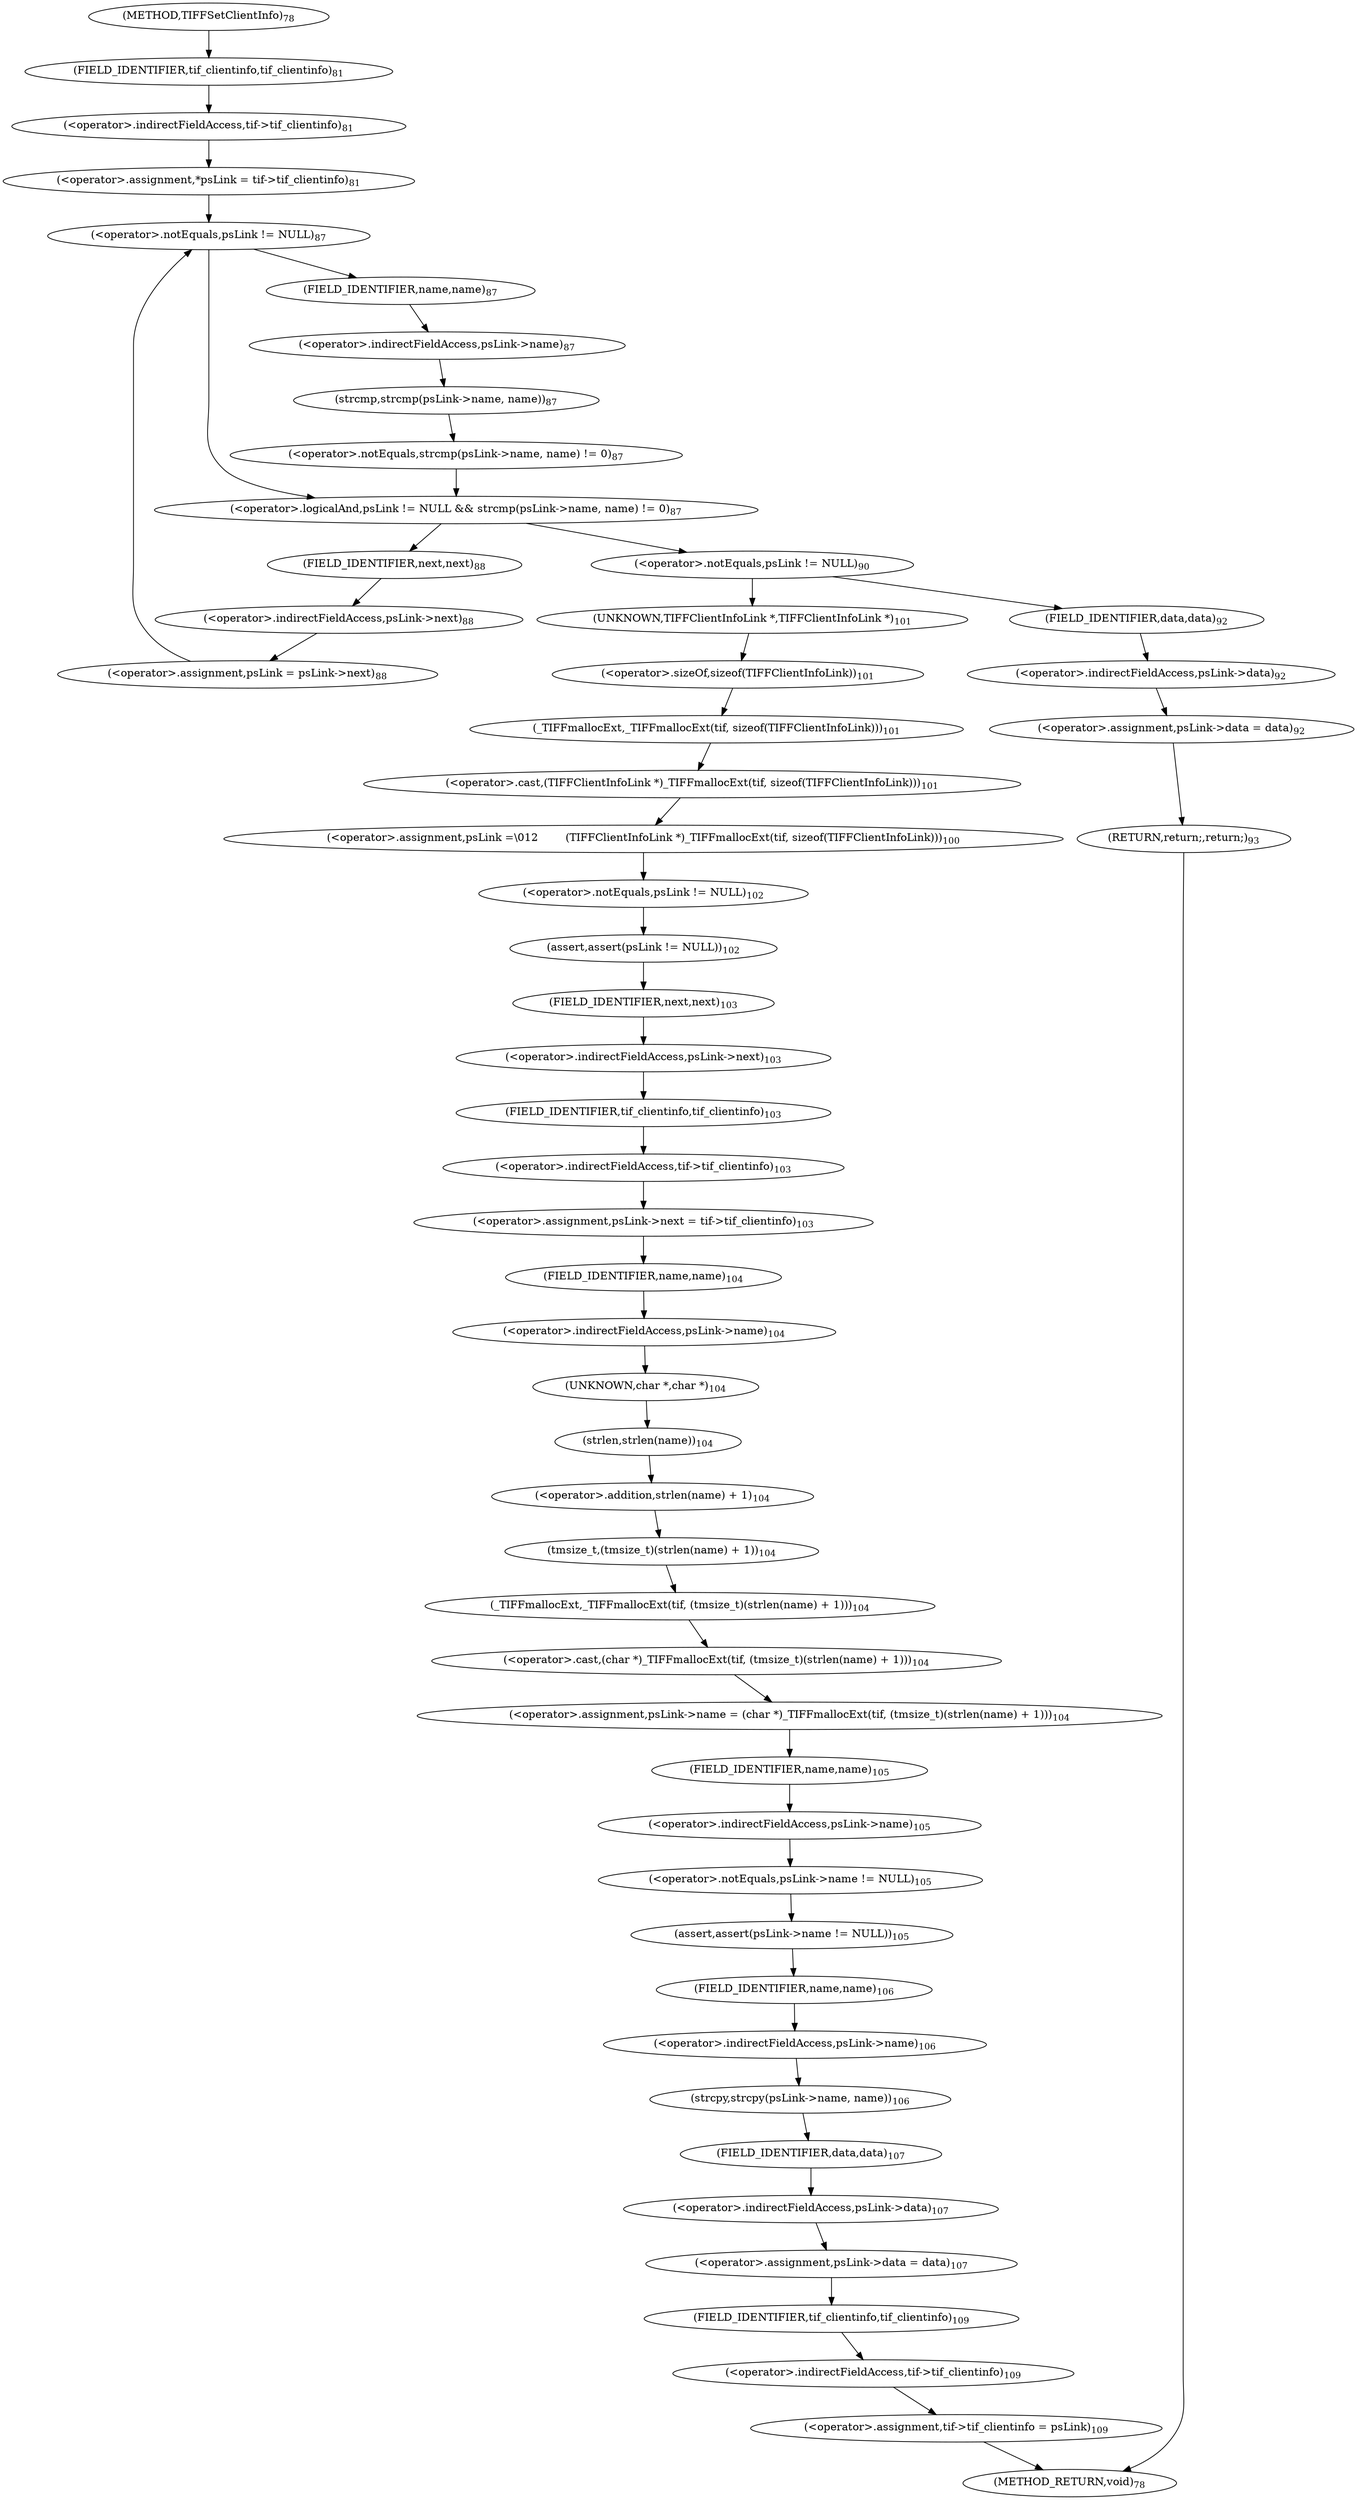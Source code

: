 digraph "TIFFSetClientInfo" {  
"11872" [label = <(&lt;operator&gt;.assignment,*psLink = tif-&gt;tif_clientinfo)<SUB>81</SUB>> ]
"11905" [label = <(&lt;operator&gt;.assignment,psLink =\012        (TIFFClientInfoLink *)_TIFFmallocExt(tif, sizeof(TIFFClientInfoLink)))<SUB>100</SUB>> ]
"11913" [label = <(assert,assert(psLink != NULL))<SUB>102</SUB>> ]
"11917" [label = <(&lt;operator&gt;.assignment,psLink-&gt;next = tif-&gt;tif_clientinfo)<SUB>103</SUB>> ]
"11924" [label = <(&lt;operator&gt;.assignment,psLink-&gt;name = (char *)_TIFFmallocExt(tif, (tmsize_t)(strlen(name) + 1)))<SUB>104</SUB>> ]
"11937" [label = <(assert,assert(psLink-&gt;name != NULL))<SUB>105</SUB>> ]
"11943" [label = <(strcpy,strcpy(psLink-&gt;name, name))<SUB>106</SUB>> ]
"11948" [label = <(&lt;operator&gt;.assignment,psLink-&gt;data = data)<SUB>107</SUB>> ]
"11953" [label = <(&lt;operator&gt;.assignment,tif-&gt;tif_clientinfo = psLink)<SUB>109</SUB>> ]
"11874" [label = <(&lt;operator&gt;.indirectFieldAccess,tif-&gt;tif_clientinfo)<SUB>81</SUB>> ]
"11878" [label = <(&lt;operator&gt;.logicalAnd,psLink != NULL &amp;&amp; strcmp(psLink-&gt;name, name) != 0)<SUB>87</SUB>> ]
"11889" [label = <(&lt;operator&gt;.assignment,psLink = psLink-&gt;next)<SUB>88</SUB>> ]
"11895" [label = <(&lt;operator&gt;.notEquals,psLink != NULL)<SUB>90</SUB>> ]
"11907" [label = <(&lt;operator&gt;.cast,(TIFFClientInfoLink *)_TIFFmallocExt(tif, sizeof(TIFFClientInfoLink)))<SUB>101</SUB>> ]
"11914" [label = <(&lt;operator&gt;.notEquals,psLink != NULL)<SUB>102</SUB>> ]
"11918" [label = <(&lt;operator&gt;.indirectFieldAccess,psLink-&gt;next)<SUB>103</SUB>> ]
"11921" [label = <(&lt;operator&gt;.indirectFieldAccess,tif-&gt;tif_clientinfo)<SUB>103</SUB>> ]
"11925" [label = <(&lt;operator&gt;.indirectFieldAccess,psLink-&gt;name)<SUB>104</SUB>> ]
"11928" [label = <(&lt;operator&gt;.cast,(char *)_TIFFmallocExt(tif, (tmsize_t)(strlen(name) + 1)))<SUB>104</SUB>> ]
"11938" [label = <(&lt;operator&gt;.notEquals,psLink-&gt;name != NULL)<SUB>105</SUB>> ]
"11944" [label = <(&lt;operator&gt;.indirectFieldAccess,psLink-&gt;name)<SUB>106</SUB>> ]
"11949" [label = <(&lt;operator&gt;.indirectFieldAccess,psLink-&gt;data)<SUB>107</SUB>> ]
"11954" [label = <(&lt;operator&gt;.indirectFieldAccess,tif-&gt;tif_clientinfo)<SUB>109</SUB>> ]
"11876" [label = <(FIELD_IDENTIFIER,tif_clientinfo,tif_clientinfo)<SUB>81</SUB>> ]
"11879" [label = <(&lt;operator&gt;.notEquals,psLink != NULL)<SUB>87</SUB>> ]
"11882" [label = <(&lt;operator&gt;.notEquals,strcmp(psLink-&gt;name, name) != 0)<SUB>87</SUB>> ]
"11891" [label = <(&lt;operator&gt;.indirectFieldAccess,psLink-&gt;next)<SUB>88</SUB>> ]
"11899" [label = <(&lt;operator&gt;.assignment,psLink-&gt;data = data)<SUB>92</SUB>> ]
"11904" [label = <(RETURN,return;,return;)<SUB>93</SUB>> ]
"11908" [label = <(UNKNOWN,TIFFClientInfoLink *,TIFFClientInfoLink *)<SUB>101</SUB>> ]
"11909" [label = <(_TIFFmallocExt,_TIFFmallocExt(tif, sizeof(TIFFClientInfoLink)))<SUB>101</SUB>> ]
"11920" [label = <(FIELD_IDENTIFIER,next,next)<SUB>103</SUB>> ]
"11923" [label = <(FIELD_IDENTIFIER,tif_clientinfo,tif_clientinfo)<SUB>103</SUB>> ]
"11927" [label = <(FIELD_IDENTIFIER,name,name)<SUB>104</SUB>> ]
"11929" [label = <(UNKNOWN,char *,char *)<SUB>104</SUB>> ]
"11930" [label = <(_TIFFmallocExt,_TIFFmallocExt(tif, (tmsize_t)(strlen(name) + 1)))<SUB>104</SUB>> ]
"11939" [label = <(&lt;operator&gt;.indirectFieldAccess,psLink-&gt;name)<SUB>105</SUB>> ]
"11946" [label = <(FIELD_IDENTIFIER,name,name)<SUB>106</SUB>> ]
"11951" [label = <(FIELD_IDENTIFIER,data,data)<SUB>107</SUB>> ]
"11956" [label = <(FIELD_IDENTIFIER,tif_clientinfo,tif_clientinfo)<SUB>109</SUB>> ]
"11883" [label = <(strcmp,strcmp(psLink-&gt;name, name))<SUB>87</SUB>> ]
"11893" [label = <(FIELD_IDENTIFIER,next,next)<SUB>88</SUB>> ]
"11900" [label = <(&lt;operator&gt;.indirectFieldAccess,psLink-&gt;data)<SUB>92</SUB>> ]
"11911" [label = <(&lt;operator&gt;.sizeOf,sizeof(TIFFClientInfoLink))<SUB>101</SUB>> ]
"11932" [label = <(tmsize_t,(tmsize_t)(strlen(name) + 1))<SUB>104</SUB>> ]
"11941" [label = <(FIELD_IDENTIFIER,name,name)<SUB>105</SUB>> ]
"11884" [label = <(&lt;operator&gt;.indirectFieldAccess,psLink-&gt;name)<SUB>87</SUB>> ]
"11902" [label = <(FIELD_IDENTIFIER,data,data)<SUB>92</SUB>> ]
"11933" [label = <(&lt;operator&gt;.addition,strlen(name) + 1)<SUB>104</SUB>> ]
"11886" [label = <(FIELD_IDENTIFIER,name,name)<SUB>87</SUB>> ]
"11934" [label = <(strlen,strlen(name))<SUB>104</SUB>> ]
"11866" [label = <(METHOD,TIFFSetClientInfo)<SUB>78</SUB>> ]
"11958" [label = <(METHOD_RETURN,void)<SUB>78</SUB>> ]
  "11872" -> "11879" 
  "11905" -> "11914" 
  "11913" -> "11920" 
  "11917" -> "11927" 
  "11924" -> "11941" 
  "11937" -> "11946" 
  "11943" -> "11951" 
  "11948" -> "11956" 
  "11953" -> "11958" 
  "11874" -> "11872" 
  "11878" -> "11893" 
  "11878" -> "11895" 
  "11889" -> "11879" 
  "11895" -> "11902" 
  "11895" -> "11908" 
  "11907" -> "11905" 
  "11914" -> "11913" 
  "11918" -> "11923" 
  "11921" -> "11917" 
  "11925" -> "11929" 
  "11928" -> "11924" 
  "11938" -> "11937" 
  "11944" -> "11943" 
  "11949" -> "11948" 
  "11954" -> "11953" 
  "11876" -> "11874" 
  "11879" -> "11878" 
  "11879" -> "11886" 
  "11882" -> "11878" 
  "11891" -> "11889" 
  "11899" -> "11904" 
  "11904" -> "11958" 
  "11908" -> "11911" 
  "11909" -> "11907" 
  "11920" -> "11918" 
  "11923" -> "11921" 
  "11927" -> "11925" 
  "11929" -> "11934" 
  "11930" -> "11928" 
  "11939" -> "11938" 
  "11946" -> "11944" 
  "11951" -> "11949" 
  "11956" -> "11954" 
  "11883" -> "11882" 
  "11893" -> "11891" 
  "11900" -> "11899" 
  "11911" -> "11909" 
  "11932" -> "11930" 
  "11941" -> "11939" 
  "11884" -> "11883" 
  "11902" -> "11900" 
  "11933" -> "11932" 
  "11886" -> "11884" 
  "11934" -> "11933" 
  "11866" -> "11876" 
}
